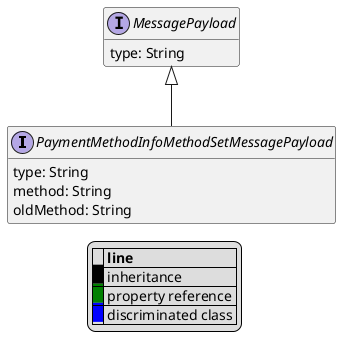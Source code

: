 @startuml

hide empty fields
hide empty methods
legend
|= |= line |
|<back:black>   </back>| inheritance |
|<back:green>   </back>| property reference |
|<back:blue>   </back>| discriminated class |
endlegend
interface PaymentMethodInfoMethodSetMessagePayload [[PaymentMethodInfoMethodSetMessagePayload.svg]] extends MessagePayload {
    type: String
    method: String
    oldMethod: String
}
interface MessagePayload [[MessagePayload.svg]]  {
    type: String
}





@enduml
